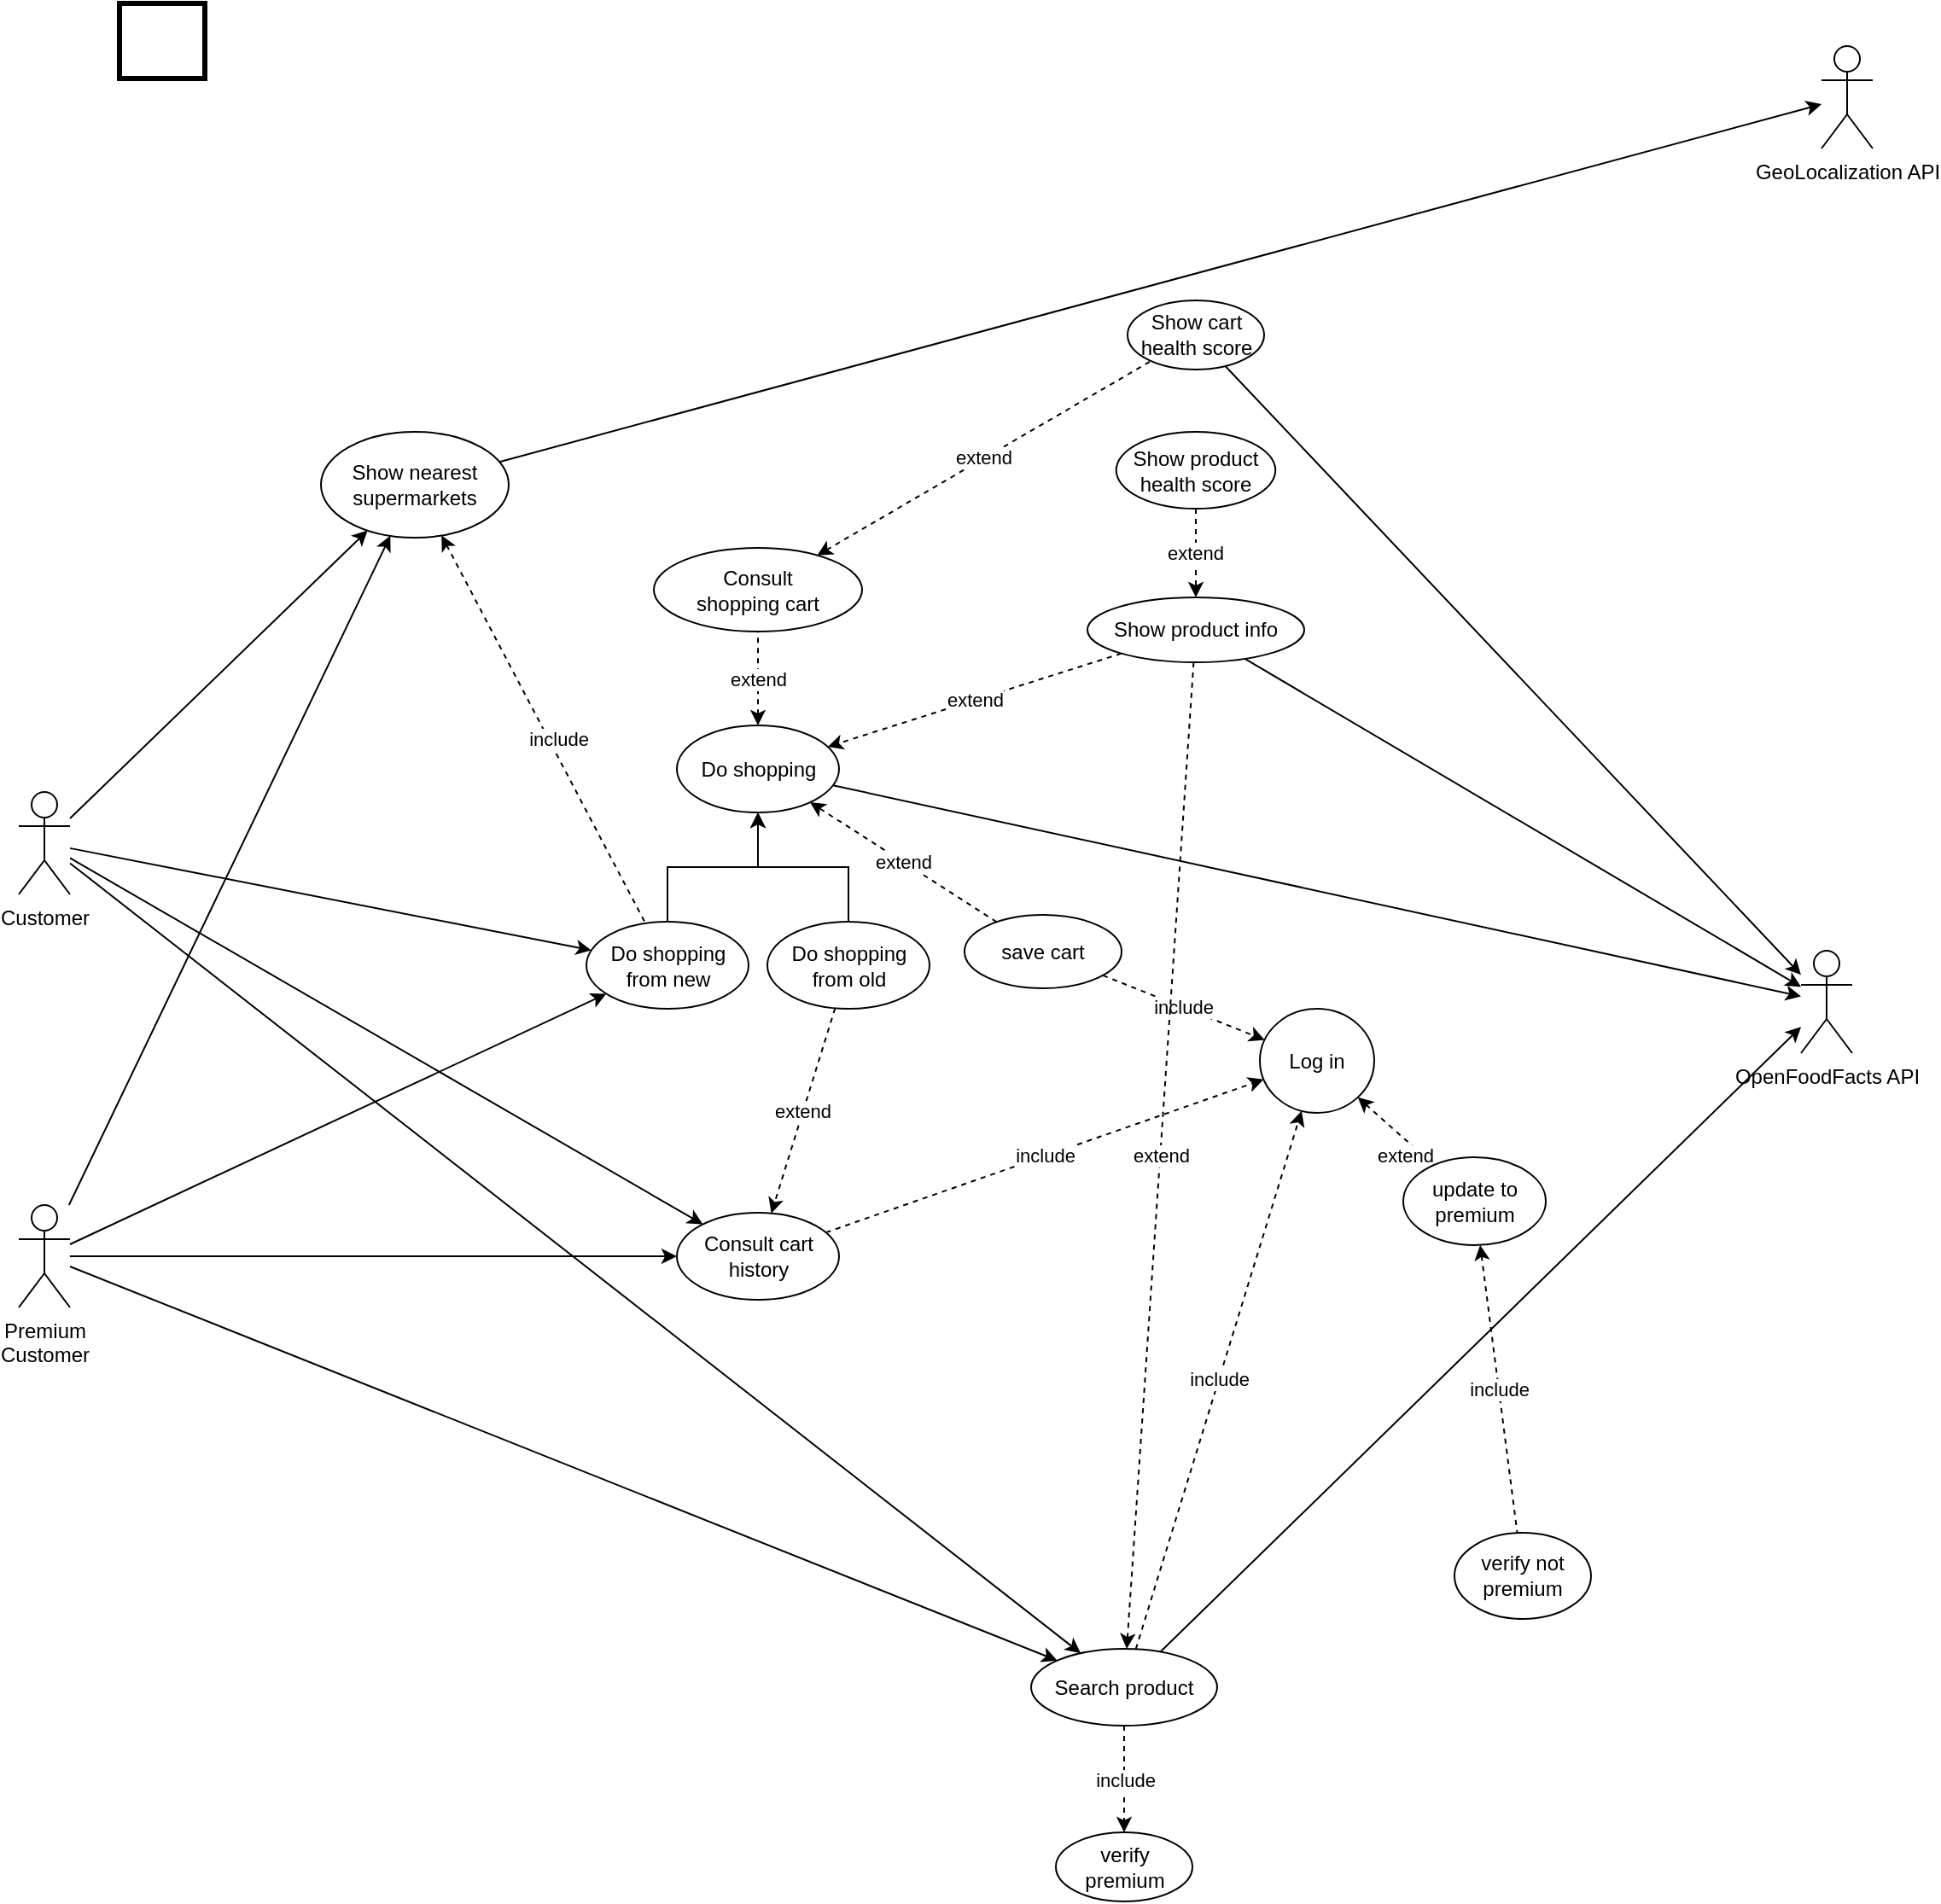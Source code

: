<mxfile version="20.8.10" type="device"><diagram id="9BNVDpRaLbvwUCKZo-LV" name="Page-1"><mxGraphModel dx="1646" dy="1648" grid="0" gridSize="10" guides="1" tooltips="1" connect="1" arrows="1" fold="1" page="1" pageScale="1" pageWidth="1100" pageHeight="850" math="0" shadow="0"><root><mxCell id="0"/><mxCell id="1" parent="0"/><mxCell id="qYLTg_p8mvOSzE9UFlX0-16" style="edgeStyle=none;rounded=0;orthogonalLoop=1;jettySize=auto;html=1;startArrow=none;startFill=0;endArrow=classic;endFill=1;" parent="1" source="qYLTg_p8mvOSzE9UFlX0-1" target="qYLTg_p8mvOSzE9UFlX0-30" edge="1"><mxGeometry relative="1" as="geometry"/></mxCell><mxCell id="qYLTg_p8mvOSzE9UFlX0-22" style="edgeStyle=none;rounded=0;orthogonalLoop=1;jettySize=auto;html=1;startArrow=none;startFill=0;endArrow=classic;endFill=1;" parent="1" source="qYLTg_p8mvOSzE9UFlX0-1" target="qYLTg_p8mvOSzE9UFlX0-20" edge="1"><mxGeometry relative="1" as="geometry"/></mxCell><mxCell id="qYLTg_p8mvOSzE9UFlX0-32" style="edgeStyle=none;rounded=0;orthogonalLoop=1;jettySize=auto;html=1;startArrow=none;startFill=0;endArrow=classic;endFill=1;" parent="1" source="qYLTg_p8mvOSzE9UFlX0-1" target="qYLTg_p8mvOSzE9UFlX0-35" edge="1"><mxGeometry relative="1" as="geometry"/></mxCell><mxCell id="SPi6S1WLNJM3mP2Aasd6-1" style="rounded=0;orthogonalLoop=1;jettySize=auto;html=1;" edge="1" parent="1" source="qYLTg_p8mvOSzE9UFlX0-1" target="qYLTg_p8mvOSzE9UFlX0-59"><mxGeometry relative="1" as="geometry"/></mxCell><mxCell id="qYLTg_p8mvOSzE9UFlX0-1" value="Customer" style="shape=umlActor;verticalLabelPosition=bottom;verticalAlign=top;html=1;outlineConnect=0;" parent="1" vertex="1"><mxGeometry x="62" y="229" width="30" height="60" as="geometry"/></mxCell><mxCell id="qYLTg_p8mvOSzE9UFlX0-21" style="edgeStyle=none;rounded=0;orthogonalLoop=1;jettySize=auto;html=1;startArrow=none;startFill=0;endArrow=classic;endFill=1;" parent="1" source="qYLTg_p8mvOSzE9UFlX0-3" target="qYLTg_p8mvOSzE9UFlX0-20" edge="1"><mxGeometry relative="1" as="geometry"/></mxCell><mxCell id="qYLTg_p8mvOSzE9UFlX0-33" style="edgeStyle=none;rounded=0;orthogonalLoop=1;jettySize=auto;html=1;startArrow=none;startFill=0;endArrow=classic;endFill=1;" parent="1" source="qYLTg_p8mvOSzE9UFlX0-3" target="qYLTg_p8mvOSzE9UFlX0-35" edge="1"><mxGeometry relative="1" as="geometry"/></mxCell><mxCell id="qYLTg_p8mvOSzE9UFlX0-34" style="edgeStyle=none;rounded=0;orthogonalLoop=1;jettySize=auto;html=1;startArrow=none;startFill=0;endArrow=classic;endFill=1;" parent="1" source="qYLTg_p8mvOSzE9UFlX0-3" target="qYLTg_p8mvOSzE9UFlX0-30" edge="1"><mxGeometry relative="1" as="geometry"/></mxCell><mxCell id="qYLTg_p8mvOSzE9UFlX0-60" style="edgeStyle=none;rounded=0;orthogonalLoop=1;jettySize=auto;html=1;startArrow=none;startFill=0;endArrow=classic;endFill=1;" parent="1" source="qYLTg_p8mvOSzE9UFlX0-3" target="qYLTg_p8mvOSzE9UFlX0-59" edge="1"><mxGeometry relative="1" as="geometry"/></mxCell><mxCell id="qYLTg_p8mvOSzE9UFlX0-3" value="&lt;div&gt;Premium&lt;/div&gt;&lt;div&gt;Customer&lt;/div&gt;" style="shape=umlActor;verticalLabelPosition=bottom;verticalAlign=top;html=1;outlineConnect=0;" parent="1" vertex="1"><mxGeometry x="62" y="471" width="30" height="60" as="geometry"/></mxCell><mxCell id="qYLTg_p8mvOSzE9UFlX0-40" value="" style="edgeStyle=none;rounded=0;orthogonalLoop=1;jettySize=auto;html=1;startArrow=classic;startFill=1;endArrow=none;endFill=0;" parent="1" source="qYLTg_p8mvOSzE9UFlX0-5" target="qYLTg_p8mvOSzE9UFlX0-15" edge="1"><mxGeometry relative="1" as="geometry"/></mxCell><mxCell id="qYLTg_p8mvOSzE9UFlX0-5" value="OpenFoodFacts API" style="shape=umlActor;verticalLabelPosition=bottom;verticalAlign=top;html=1;outlineConnect=0;" parent="1" vertex="1"><mxGeometry x="1106" y="322" width="30" height="60" as="geometry"/></mxCell><mxCell id="qYLTg_p8mvOSzE9UFlX0-6" value="GeoLocalization API" style="shape=umlActor;verticalLabelPosition=bottom;verticalAlign=top;html=1;outlineConnect=0;" parent="1" vertex="1"><mxGeometry x="1118" y="-208" width="30" height="60" as="geometry"/></mxCell><mxCell id="qYLTg_p8mvOSzE9UFlX0-57" value="extend" style="edgeStyle=none;rounded=0;orthogonalLoop=1;jettySize=auto;html=1;dashed=1;startArrow=classic;startFill=1;endArrow=none;endFill=0;" parent="1" source="qYLTg_p8mvOSzE9UFlX0-7" target="qYLTg_p8mvOSzE9UFlX0-56" edge="1"><mxGeometry relative="1" as="geometry"/></mxCell><mxCell id="qYLTg_p8mvOSzE9UFlX0-7" value="&lt;div&gt;Consult &lt;br&gt;&lt;/div&gt;&lt;div&gt;shopping cart&lt;/div&gt;" style="ellipse;whiteSpace=wrap;html=1;" parent="1" vertex="1"><mxGeometry x="434" y="86" width="122" height="49" as="geometry"/></mxCell><mxCell id="zh8BzjusfWyUjgj4Nt1s-3" value="extend" style="edgeStyle=none;rounded=0;orthogonalLoop=1;jettySize=auto;html=1;dashed=1;startArrow=classic;startFill=1;endArrow=none;endFill=0;" parent="1" source="qYLTg_p8mvOSzE9UFlX0-8" target="zh8BzjusfWyUjgj4Nt1s-2" edge="1"><mxGeometry x="0.448" y="-7" relative="1" as="geometry"><mxPoint as="offset"/></mxGeometry></mxCell><mxCell id="qYLTg_p8mvOSzE9UFlX0-8" value="Log in" style="ellipse;whiteSpace=wrap;html=1;" parent="1" vertex="1"><mxGeometry x="789" y="356" width="67" height="61" as="geometry"/></mxCell><mxCell id="qYLTg_p8mvOSzE9UFlX0-18" value="extend" style="edgeStyle=none;rounded=0;orthogonalLoop=1;jettySize=auto;html=1;startArrow=classic;startFill=1;endArrow=none;endFill=0;dashed=1;" parent="1" source="qYLTg_p8mvOSzE9UFlX0-15" target="qYLTg_p8mvOSzE9UFlX0-7" edge="1"><mxGeometry relative="1" as="geometry"/></mxCell><mxCell id="qYLTg_p8mvOSzE9UFlX0-24" value="extend" style="edgeStyle=none;rounded=0;orthogonalLoop=1;jettySize=auto;html=1;startArrow=none;startFill=0;endArrow=classic;endFill=1;dashed=1;" parent="1" source="qYLTg_p8mvOSzE9UFlX0-36" target="qYLTg_p8mvOSzE9UFlX0-20" edge="1"><mxGeometry relative="1" as="geometry"/></mxCell><mxCell id="qYLTg_p8mvOSzE9UFlX0-15" value="Do shopping" style="ellipse;whiteSpace=wrap;html=1;" parent="1" vertex="1"><mxGeometry x="447.5" y="190" width="95" height="51" as="geometry"/></mxCell><mxCell id="qYLTg_p8mvOSzE9UFlX0-29" value="include" style="edgeStyle=none;rounded=0;orthogonalLoop=1;jettySize=auto;html=1;dashed=1;startArrow=none;startFill=0;endArrow=classic;endFill=1;" parent="1" source="qYLTg_p8mvOSzE9UFlX0-20" target="qYLTg_p8mvOSzE9UFlX0-8" edge="1"><mxGeometry relative="1" as="geometry"/></mxCell><mxCell id="qYLTg_p8mvOSzE9UFlX0-20" value="Consult cart history " style="ellipse;whiteSpace=wrap;html=1;" parent="1" vertex="1"><mxGeometry x="447.5" y="475.5" width="95" height="51" as="geometry"/></mxCell><mxCell id="qYLTg_p8mvOSzE9UFlX0-27" value="extend" style="edgeStyle=none;rounded=0;orthogonalLoop=1;jettySize=auto;html=1;dashed=1;startArrow=none;startFill=0;endArrow=classic;endFill=1;" parent="1" source="qYLTg_p8mvOSzE9UFlX0-25" target="qYLTg_p8mvOSzE9UFlX0-15" edge="1"><mxGeometry relative="1" as="geometry"/></mxCell><mxCell id="qYLTg_p8mvOSzE9UFlX0-28" value="include" style="edgeStyle=none;rounded=0;orthogonalLoop=1;jettySize=auto;html=1;dashed=1;startArrow=none;startFill=0;endArrow=classic;endFill=1;" parent="1" source="qYLTg_p8mvOSzE9UFlX0-25" target="qYLTg_p8mvOSzE9UFlX0-8" edge="1"><mxGeometry relative="1" as="geometry"/></mxCell><mxCell id="qYLTg_p8mvOSzE9UFlX0-25" value="save cart" style="ellipse;whiteSpace=wrap;html=1;" parent="1" vertex="1"><mxGeometry x="616" y="301" width="92" height="43" as="geometry"/></mxCell><mxCell id="qYLTg_p8mvOSzE9UFlX0-31" value="include" style="edgeStyle=none;rounded=0;orthogonalLoop=1;jettySize=auto;html=1;dashed=1;startArrow=classic;startFill=1;endArrow=none;endFill=0;" parent="1" source="qYLTg_p8mvOSzE9UFlX0-30" target="qYLTg_p8mvOSzE9UFlX0-35" edge="1"><mxGeometry x="0.066" y="5" relative="1" as="geometry"><mxPoint as="offset"/></mxGeometry></mxCell><mxCell id="qYLTg_p8mvOSzE9UFlX0-39" style="rounded=0;orthogonalLoop=1;jettySize=auto;html=1;startArrow=none;startFill=0;endArrow=classic;endFill=1;" parent="1" source="qYLTg_p8mvOSzE9UFlX0-30" target="qYLTg_p8mvOSzE9UFlX0-6" edge="1"><mxGeometry relative="1" as="geometry"/></mxCell><mxCell id="qYLTg_p8mvOSzE9UFlX0-30" value="Show nearest supermarkets" style="ellipse;whiteSpace=wrap;html=1;" parent="1" vertex="1"><mxGeometry x="239" y="18" width="110" height="62" as="geometry"/></mxCell><mxCell id="qYLTg_p8mvOSzE9UFlX0-37" style="edgeStyle=orthogonalEdgeStyle;rounded=0;orthogonalLoop=1;jettySize=auto;html=1;startArrow=none;startFill=0;endArrow=classic;endFill=1;" parent="1" source="qYLTg_p8mvOSzE9UFlX0-35" target="qYLTg_p8mvOSzE9UFlX0-15" edge="1"><mxGeometry relative="1" as="geometry"/></mxCell><mxCell id="qYLTg_p8mvOSzE9UFlX0-35" value="Do shopping from new" style="ellipse;whiteSpace=wrap;html=1;" parent="1" vertex="1"><mxGeometry x="394.5" y="305" width="95" height="51" as="geometry"/></mxCell><mxCell id="qYLTg_p8mvOSzE9UFlX0-38" style="edgeStyle=orthogonalEdgeStyle;rounded=0;orthogonalLoop=1;jettySize=auto;html=1;startArrow=none;startFill=0;endArrow=classic;endFill=1;" parent="1" source="qYLTg_p8mvOSzE9UFlX0-36" target="qYLTg_p8mvOSzE9UFlX0-15" edge="1"><mxGeometry relative="1" as="geometry"/></mxCell><mxCell id="qYLTg_p8mvOSzE9UFlX0-36" value="Do shopping from old" style="ellipse;whiteSpace=wrap;html=1;" parent="1" vertex="1"><mxGeometry x="500.5" y="305" width="95" height="51" as="geometry"/></mxCell><mxCell id="qYLTg_p8mvOSzE9UFlX0-42" value="extend" style="edgeStyle=none;rounded=0;orthogonalLoop=1;jettySize=auto;html=1;startArrow=none;startFill=0;endArrow=classic;endFill=1;dashed=1;" parent="1" source="qYLTg_p8mvOSzE9UFlX0-41" target="qYLTg_p8mvOSzE9UFlX0-15" edge="1"><mxGeometry relative="1" as="geometry"/></mxCell><mxCell id="qYLTg_p8mvOSzE9UFlX0-43" style="edgeStyle=none;rounded=0;orthogonalLoop=1;jettySize=auto;html=1;startArrow=none;startFill=0;endArrow=classic;endFill=1;" parent="1" source="qYLTg_p8mvOSzE9UFlX0-41" target="qYLTg_p8mvOSzE9UFlX0-5" edge="1"><mxGeometry relative="1" as="geometry"/></mxCell><mxCell id="SPi6S1WLNJM3mP2Aasd6-2" value="extend" style="edgeStyle=none;rounded=0;orthogonalLoop=1;jettySize=auto;html=1;dashed=1;" edge="1" parent="1" source="qYLTg_p8mvOSzE9UFlX0-41" target="qYLTg_p8mvOSzE9UFlX0-59"><mxGeometry relative="1" as="geometry"/></mxCell><mxCell id="qYLTg_p8mvOSzE9UFlX0-41" value="Show product info" style="ellipse;whiteSpace=wrap;html=1;" parent="1" vertex="1"><mxGeometry x="688" y="115" width="127" height="38" as="geometry"/></mxCell><mxCell id="qYLTg_p8mvOSzE9UFlX0-55" value="extend" style="edgeStyle=none;rounded=0;orthogonalLoop=1;jettySize=auto;html=1;dashed=1;startArrow=none;startFill=0;endArrow=classic;endFill=1;" parent="1" source="qYLTg_p8mvOSzE9UFlX0-54" target="qYLTg_p8mvOSzE9UFlX0-41" edge="1"><mxGeometry relative="1" as="geometry"/></mxCell><mxCell id="qYLTg_p8mvOSzE9UFlX0-54" value="Show product health score" style="ellipse;whiteSpace=wrap;html=1;" parent="1" vertex="1"><mxGeometry x="704.87" y="18" width="93.25" height="45" as="geometry"/></mxCell><mxCell id="qYLTg_p8mvOSzE9UFlX0-58" style="edgeStyle=none;rounded=0;orthogonalLoop=1;jettySize=auto;html=1;startArrow=none;startFill=0;endArrow=classic;endFill=1;" parent="1" source="qYLTg_p8mvOSzE9UFlX0-56" target="qYLTg_p8mvOSzE9UFlX0-5" edge="1"><mxGeometry relative="1" as="geometry"/></mxCell><mxCell id="qYLTg_p8mvOSzE9UFlX0-56" value="Show cart health score" style="ellipse;whiteSpace=wrap;html=1;" parent="1" vertex="1"><mxGeometry x="711.5" y="-59" width="80" height="40.5" as="geometry"/></mxCell><mxCell id="qYLTg_p8mvOSzE9UFlX0-61" value="include" style="edgeStyle=none;rounded=0;orthogonalLoop=1;jettySize=auto;html=1;startArrow=none;startFill=0;endArrow=classic;endFill=1;dashed=1;" parent="1" source="qYLTg_p8mvOSzE9UFlX0-59" target="qYLTg_p8mvOSzE9UFlX0-8" edge="1"><mxGeometry relative="1" as="geometry"/></mxCell><mxCell id="qYLTg_p8mvOSzE9UFlX0-62" style="edgeStyle=none;rounded=0;orthogonalLoop=1;jettySize=auto;html=1;startArrow=none;startFill=0;endArrow=classic;endFill=1;" parent="1" source="qYLTg_p8mvOSzE9UFlX0-59" target="qYLTg_p8mvOSzE9UFlX0-5" edge="1"><mxGeometry relative="1" as="geometry"/></mxCell><mxCell id="qYLTg_p8mvOSzE9UFlX0-64" value="include" style="edgeStyle=none;rounded=0;orthogonalLoop=1;jettySize=auto;html=1;startArrow=none;startFill=0;endArrow=classic;endFill=1;dashed=1;" parent="1" source="qYLTg_p8mvOSzE9UFlX0-59" target="qYLTg_p8mvOSzE9UFlX0-63" edge="1"><mxGeometry relative="1" as="geometry"/></mxCell><mxCell id="qYLTg_p8mvOSzE9UFlX0-59" value="Search product" style="ellipse;whiteSpace=wrap;html=1;" parent="1" vertex="1"><mxGeometry x="655" y="731" width="109" height="45" as="geometry"/></mxCell><mxCell id="qYLTg_p8mvOSzE9UFlX0-63" value="verify premium" style="ellipse;whiteSpace=wrap;html=1;" parent="1" vertex="1"><mxGeometry x="669.5" y="838.5" width="80" height="40.5" as="geometry"/></mxCell><mxCell id="qYLTg_p8mvOSzE9UFlX0-65" value="" style="rounded=0;whiteSpace=wrap;html=1;fillColor=none;strokeWidth=3;connectable=1;container=0;dropTarget=0;collapsible=1;" parent="1" vertex="1" collapsed="1"><mxGeometry x="121" y="-233" width="50" height="44" as="geometry"><mxRectangle x="121" y="-233" width="949" height="1059" as="alternateBounds"/></mxGeometry></mxCell><mxCell id="fGSQu51uFYdD_J0hARDY-2" value="include" style="edgeStyle=none;rounded=0;orthogonalLoop=1;jettySize=auto;html=1;dashed=1;startArrow=classic;startFill=1;endArrow=none;endFill=0;" parent="1" source="zh8BzjusfWyUjgj4Nt1s-2" target="fGSQu51uFYdD_J0hARDY-1" edge="1"><mxGeometry relative="1" as="geometry"/></mxCell><mxCell id="zh8BzjusfWyUjgj4Nt1s-2" value="&lt;div&gt;update to&lt;/div&gt;&lt;div&gt;premium&lt;br&gt;&lt;/div&gt;" style="ellipse;whiteSpace=wrap;html=1;" parent="1" vertex="1"><mxGeometry x="873" y="443" width="83.5" height="51.5" as="geometry"/></mxCell><mxCell id="fGSQu51uFYdD_J0hARDY-1" value="verify not premium" style="ellipse;whiteSpace=wrap;html=1;" parent="1" vertex="1"><mxGeometry x="903" y="663" width="80" height="50.5" as="geometry"/></mxCell></root></mxGraphModel></diagram></mxfile>